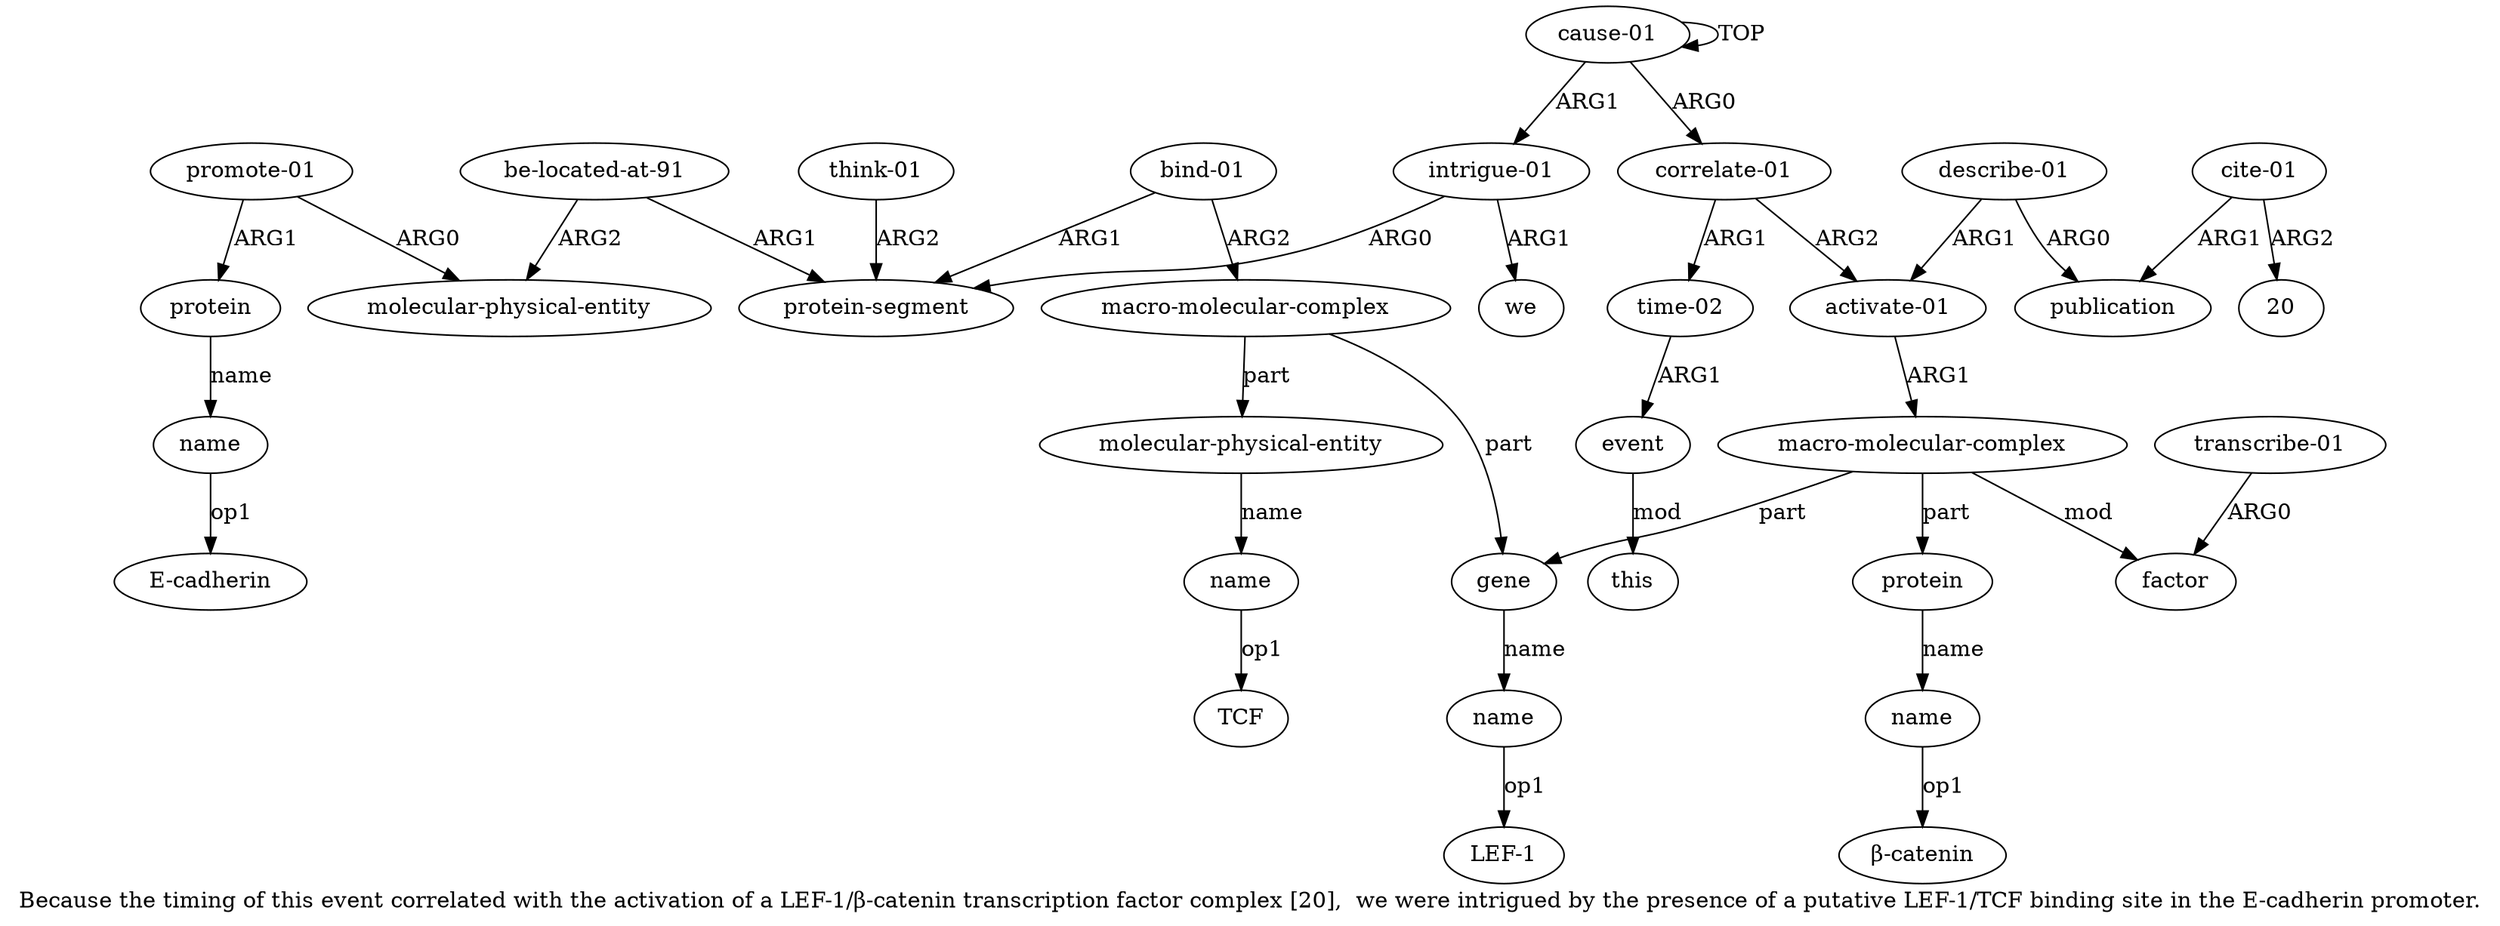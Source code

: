 digraph  {
	graph [label="Because the timing of this event correlated with the activation of a LEF-1/β-catenin transcription factor complex [20],  we were \
intrigued by the presence of a putative LEF-1/TCF binding site in the E-cadherin promoter."];
	node [label="\N"];
	a20	 [color=black,
		gold_ind=20,
		gold_label=name,
		label=name,
		test_ind=20,
		test_label=name];
	"a20 E-cadherin"	 [color=black,
		gold_ind=-1,
		gold_label="E-cadherin",
		label="E-cadherin",
		test_ind=-1,
		test_label="E-cadherin"];
	a20 -> "a20 E-cadherin" [key=0,
	color=black,
	gold_label=op1,
	label=op1,
	test_label=op1];
a21 [color=black,
	gold_ind=21,
	gold_label="bind-01",
	label="bind-01",
	test_ind=21,
	test_label="bind-01"];
a22 [color=black,
	gold_ind=22,
	gold_label="macro-molecular-complex",
	label="macro-molecular-complex",
	test_ind=22,
	test_label="macro-molecular-complex"];
a21 -> a22 [key=0,
color=black,
gold_label=ARG2,
label=ARG2,
test_label=ARG2];
a15 [color=black,
gold_ind=15,
gold_label="protein-segment",
label="protein-segment",
test_ind=15,
test_label="protein-segment"];
a21 -> a15 [key=0,
color=black,
gold_label=ARG1,
label=ARG1,
test_label=ARG1];
a23 [color=black,
gold_ind=23,
gold_label=gene,
label=gene,
test_ind=23,
test_label=gene];
a22 -> a23 [key=0,
color=black,
gold_label=part,
label=part,
test_label=part];
a25 [color=black,
gold_ind=25,
gold_label="molecular-physical-entity",
label="molecular-physical-entity",
test_ind=25,
test_label="molecular-physical-entity"];
a22 -> a25 [key=0,
color=black,
gold_label=part,
label=part,
test_label=part];
a24 [color=black,
gold_ind=24,
gold_label=name,
label=name,
test_ind=24,
test_label=name];
a23 -> a24 [key=0,
color=black,
gold_label=name,
label=name,
test_label=name];
"a24 LEF-1" [color=black,
gold_ind=-1,
gold_label="LEF-1",
label="LEF-1",
test_ind=-1,
test_label="LEF-1"];
a24 -> "a24 LEF-1" [key=0,
color=black,
gold_label=op1,
label=op1,
test_label=op1];
a26 [color=black,
gold_ind=26,
gold_label=name,
label=name,
test_ind=26,
test_label=name];
a25 -> a26 [key=0,
color=black,
gold_label=name,
label=name,
test_label=name];
"a26 TCF" [color=black,
gold_ind=-1,
gold_label=TCF,
label=TCF,
test_ind=-1,
test_label=TCF];
a26 -> "a26 TCF" [key=0,
color=black,
gold_label=op1,
label=op1,
test_label=op1];
a27 [color=black,
gold_ind=27,
gold_label="think-01",
label="think-01",
test_ind=27,
test_label="think-01"];
a27 -> a15 [key=0,
color=black,
gold_label=ARG2,
label=ARG2,
test_label=ARG2];
a28 [color=black,
gold_ind=28,
gold_label=we,
label=we,
test_ind=28,
test_label=we];
"a13 20" [color=black,
gold_ind=-1,
gold_label=20,
label=20,
test_ind=-1,
test_label=20];
"a8 β-catenin" [color=black,
gold_ind=-1,
gold_label="β-catenin",
label="β-catenin",
test_ind=-1,
test_label="β-catenin"];
a14 [color=black,
gold_ind=14,
gold_label="intrigue-01",
label="intrigue-01",
test_ind=14,
test_label="intrigue-01"];
a14 -> a28 [key=0,
color=black,
gold_label=ARG1,
label=ARG1,
test_label=ARG1];
a14 -> a15 [key=0,
color=black,
gold_label=ARG0,
label=ARG0,
test_label=ARG0];
a17 [color=black,
gold_ind=17,
gold_label="molecular-physical-entity",
label="molecular-physical-entity",
test_ind=17,
test_label="molecular-physical-entity"];
a16 [color=black,
gold_ind=16,
gold_label="be-located-at-91",
label="be-located-at-91",
test_ind=16,
test_label="be-located-at-91"];
a16 -> a15 [key=0,
color=black,
gold_label=ARG1,
label=ARG1,
test_label=ARG1];
a16 -> a17 [key=0,
color=black,
gold_label=ARG2,
label=ARG2,
test_label=ARG2];
a11 [color=black,
gold_ind=11,
gold_label="describe-01",
label="describe-01",
test_ind=11,
test_label="describe-01"];
a12 [color=black,
gold_ind=12,
gold_label=publication,
label=publication,
test_ind=12,
test_label=publication];
a11 -> a12 [key=0,
color=black,
gold_label=ARG0,
label=ARG0,
test_label=ARG0];
a5 [color=black,
gold_ind=5,
gold_label="activate-01",
label="activate-01",
test_ind=5,
test_label="activate-01"];
a11 -> a5 [key=0,
color=black,
gold_label=ARG1,
label=ARG1,
test_label=ARG1];
a10 [color=black,
gold_ind=10,
gold_label="transcribe-01",
label="transcribe-01",
test_ind=10,
test_label="transcribe-01"];
a9 [color=black,
gold_ind=9,
gold_label=factor,
label=factor,
test_ind=9,
test_label=factor];
a10 -> a9 [key=0,
color=black,
gold_label=ARG0,
label=ARG0,
test_label=ARG0];
a13 [color=black,
gold_ind=13,
gold_label="cite-01",
label="cite-01",
test_ind=13,
test_label="cite-01"];
a13 -> "a13 20" [key=0,
color=black,
gold_label=ARG2,
label=ARG2,
test_label=ARG2];
a13 -> a12 [key=0,
color=black,
gold_label=ARG1,
label=ARG1,
test_label=ARG1];
a19 [color=black,
gold_ind=19,
gold_label=protein,
label=protein,
test_ind=19,
test_label=protein];
a19 -> a20 [key=0,
color=black,
gold_label=name,
label=name,
test_label=name];
a18 [color=black,
gold_ind=18,
gold_label="promote-01",
label="promote-01",
test_ind=18,
test_label="promote-01"];
a18 -> a17 [key=0,
color=black,
gold_label=ARG0,
label=ARG0,
test_label=ARG0];
a18 -> a19 [key=0,
color=black,
gold_label=ARG1,
label=ARG1,
test_label=ARG1];
a1 [color=black,
gold_ind=1,
gold_label="correlate-01",
label="correlate-01",
test_ind=1,
test_label="correlate-01"];
a2 [color=black,
gold_ind=2,
gold_label="time-02",
label="time-02",
test_ind=2,
test_label="time-02"];
a1 -> a2 [key=0,
color=black,
gold_label=ARG1,
label=ARG1,
test_label=ARG1];
a1 -> a5 [key=0,
color=black,
gold_label=ARG2,
label=ARG2,
test_label=ARG2];
a0 [color=black,
gold_ind=0,
gold_label="cause-01",
label="cause-01",
test_ind=0,
test_label="cause-01"];
a0 -> a14 [key=0,
color=black,
gold_label=ARG1,
label=ARG1,
test_label=ARG1];
a0 -> a1 [key=0,
color=black,
gold_label=ARG0,
label=ARG0,
test_label=ARG0];
a0 -> a0 [key=0,
color=black,
gold_label=TOP,
label=TOP,
test_label=TOP];
a3 [color=black,
gold_ind=3,
gold_label=event,
label=event,
test_ind=3,
test_label=event];
a4 [color=black,
gold_ind=4,
gold_label=this,
label=this,
test_ind=4,
test_label=this];
a3 -> a4 [key=0,
color=black,
gold_label=mod,
label=mod,
test_label=mod];
a2 -> a3 [key=0,
color=black,
gold_label=ARG1,
label=ARG1,
test_label=ARG1];
a6 [color=black,
gold_ind=6,
gold_label="macro-molecular-complex",
label="macro-molecular-complex",
test_ind=6,
test_label="macro-molecular-complex"];
a5 -> a6 [key=0,
color=black,
gold_label=ARG1,
label=ARG1,
test_label=ARG1];
a7 [color=black,
gold_ind=7,
gold_label=protein,
label=protein,
test_ind=7,
test_label=protein];
a8 [color=black,
gold_ind=8,
gold_label=name,
label=name,
test_ind=8,
test_label=name];
a7 -> a8 [key=0,
color=black,
gold_label=name,
label=name,
test_label=name];
a6 -> a23 [key=0,
color=black,
gold_label=part,
label=part,
test_label=part];
a6 -> a7 [key=0,
color=black,
gold_label=part,
label=part,
test_label=part];
a6 -> a9 [key=0,
color=black,
gold_label=mod,
label=mod,
test_label=mod];
a8 -> "a8 β-catenin" [key=0,
color=black,
gold_label=op1,
label=op1,
test_label=op1];
}
